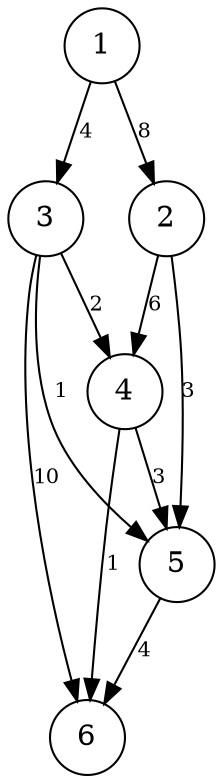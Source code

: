 digraph G {
	node[shape = circle]
	edge[fontsize = 10]
	1 -> 3 [label=4];
	1 -> 2 [label=8];
	2 -> 5 [label=3];
	2 -> 4 [label=6];
	3 -> 6 [label=10];
	3 -> 5 [label=1];
	3 -> 4 [label=2];
	4 -> 6 [label=1];
	4 -> 5 [label=3];
	5 -> 6 [label=4];
}
